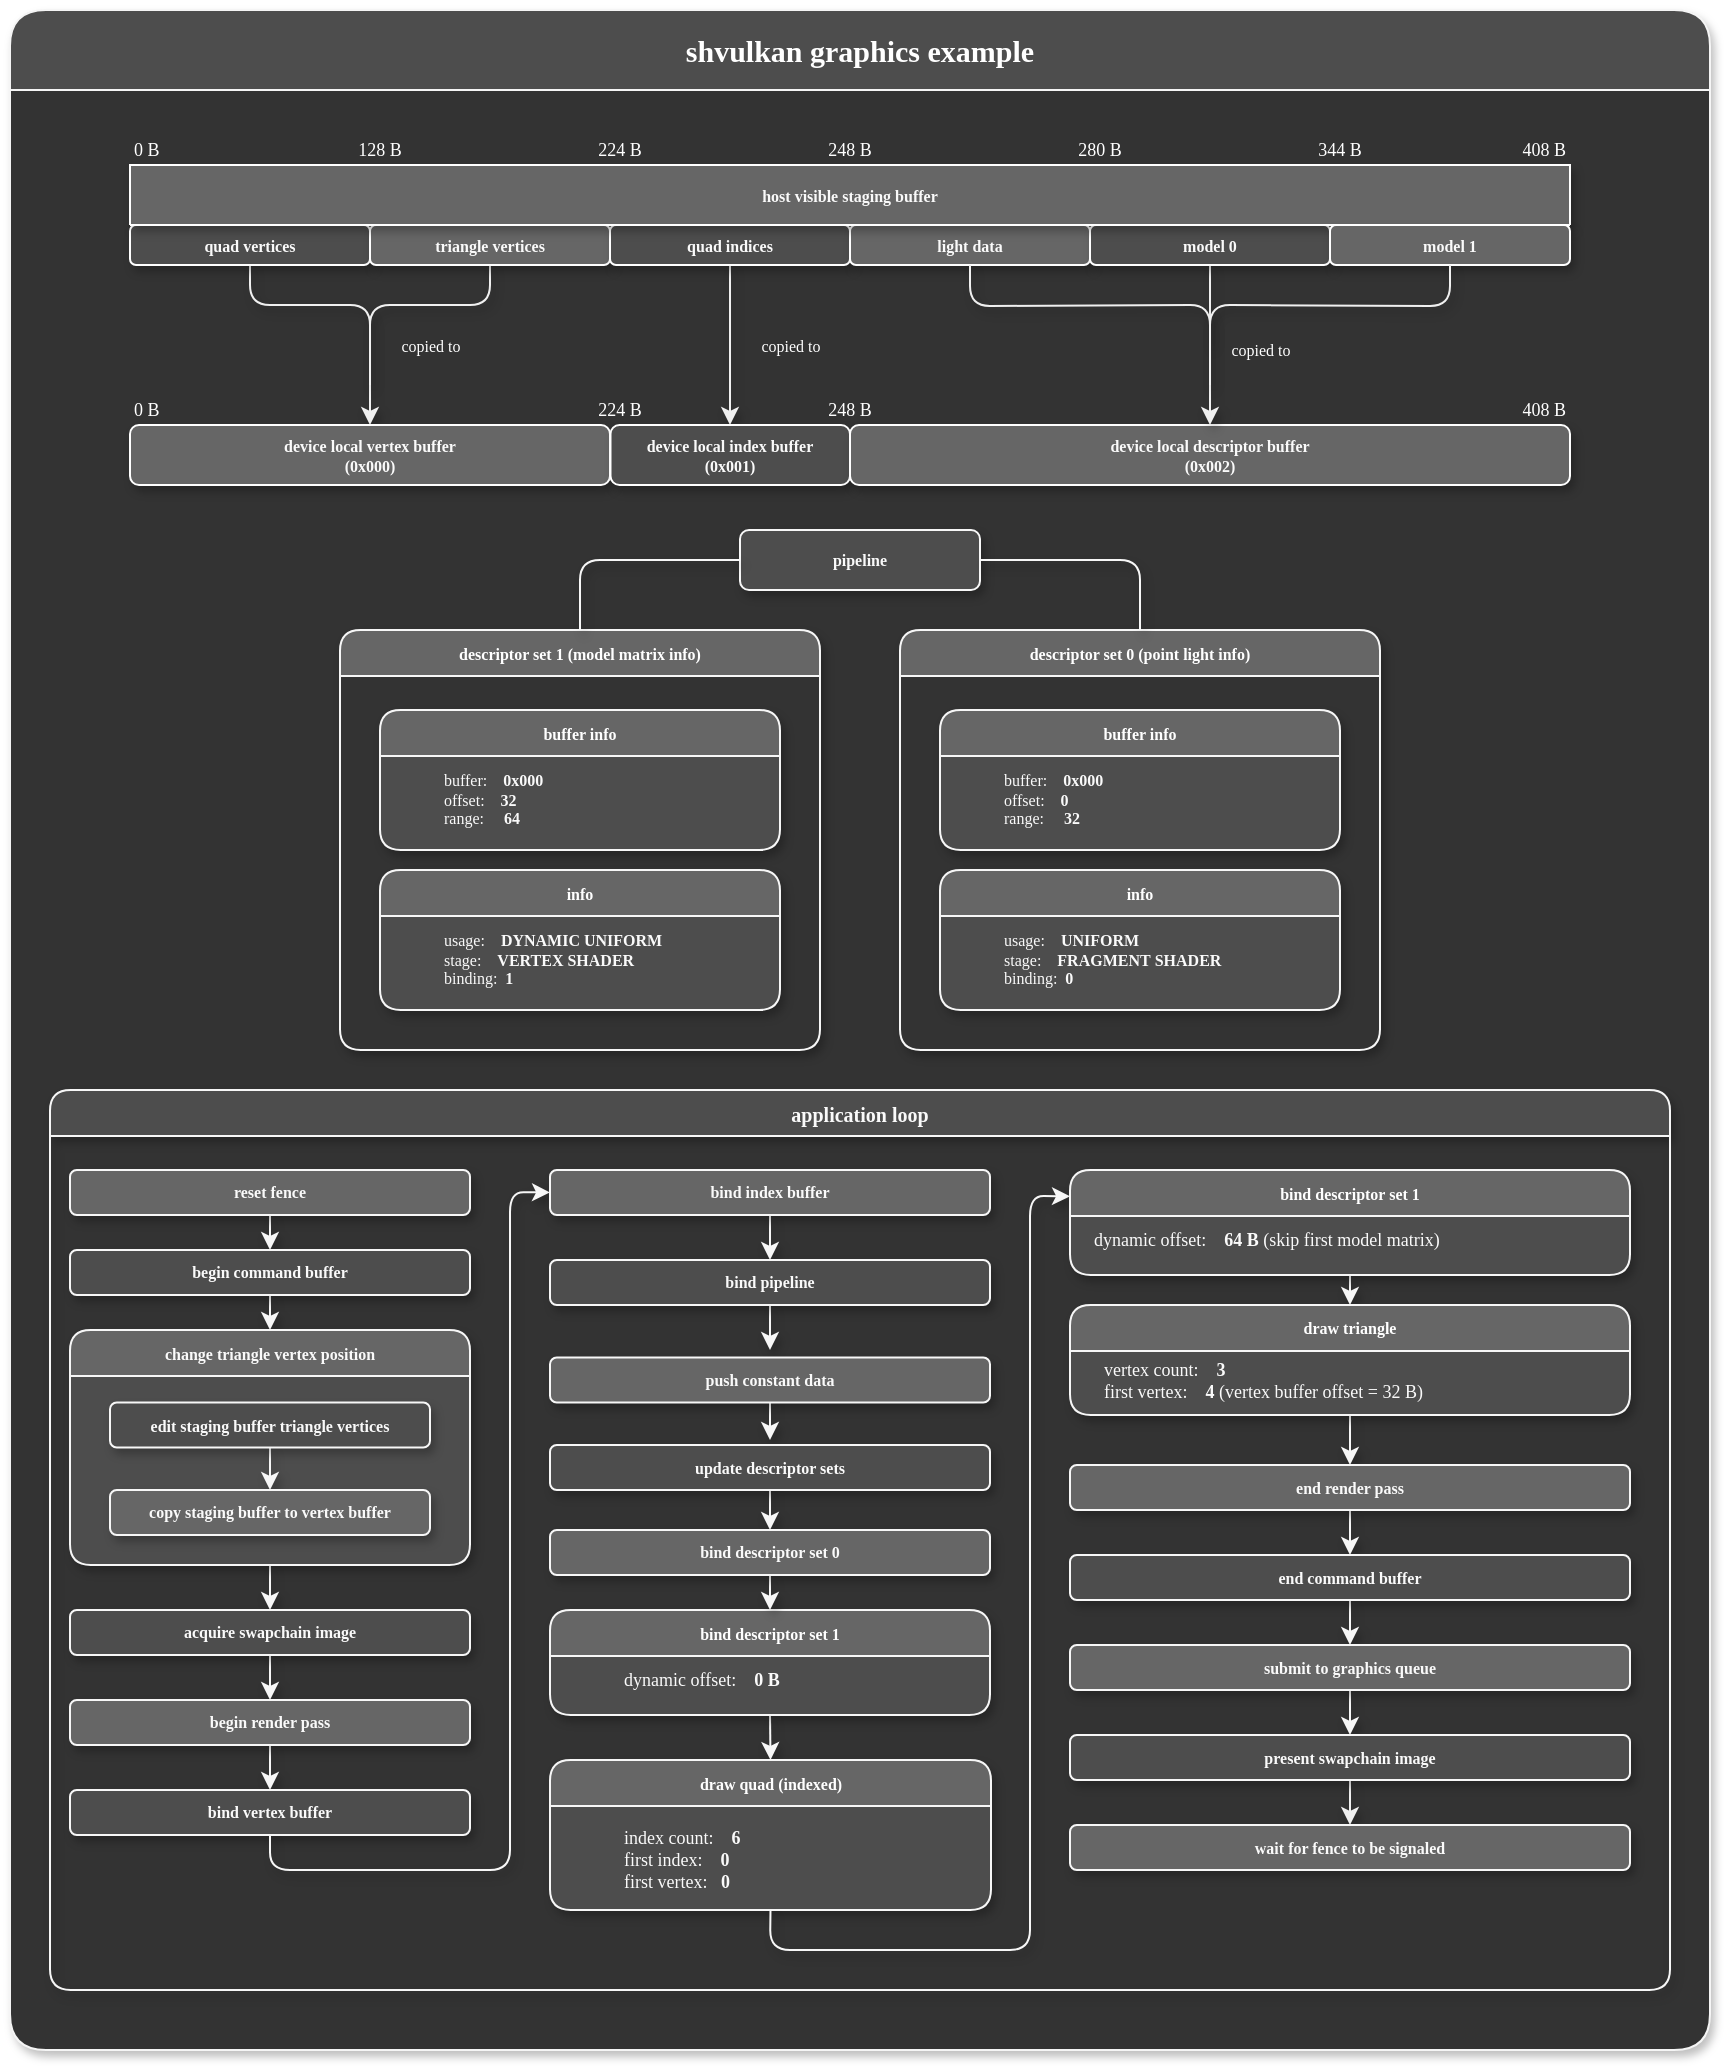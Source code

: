 <mxfile version="20.7.4" type="github">
  <diagram id="msj6TRXzUkbj3XtdeSZy" name="Page-1">
    <mxGraphModel dx="1195" dy="630" grid="1" gridSize="10" guides="1" tooltips="1" connect="1" arrows="1" fold="1" page="1" pageScale="1" pageWidth="850" pageHeight="1100" background="#ffffff" math="0" shadow="0">
      <root>
        <mxCell id="0" />
        <mxCell id="1" parent="0" />
        <mxCell id="vavf1w2fCHCmIrN-eqjR-23" value="&lt;font face=&quot;consolas&quot; style=&quot;font-size: 15px;&quot;&gt;shvulkan graphics example&lt;/font&gt;" style="swimlane;html=1;fontSize=12;startSize=40;labelBackgroundColor=none;whiteSpace=wrap;fontColor=#FFFFFF;fillColor=#4D4D4D;strokeColor=#F5F5F5;strokeWidth=1;rounded=1;swimlaneFillColor=#333333;shadow=1;" vertex="1" parent="1">
          <mxGeometry width="850" height="1020" as="geometry" />
        </mxCell>
        <mxCell id="jcEzH6TltJ--Tu3BSwTK-10" value="" style="endArrow=classic;html=1;exitX=0.5;exitY=1;exitDx=0;exitDy=0;fontFamily=consolas;fontSize=8;fontColor=#FAFAFA;strokeColor=#F0F0F0;strokeWidth=1;rounded=1;shadow=1;labelBackgroundColor=none;" parent="vavf1w2fCHCmIrN-eqjR-23" edge="1">
          <mxGeometry relative="1" as="geometry">
            <mxPoint x="120" y="127.5" as="sourcePoint" />
            <mxPoint x="180" y="207.5" as="targetPoint" />
            <Array as="points">
              <mxPoint x="120" y="147.5" />
              <mxPoint x="180" y="147.5" />
            </Array>
          </mxGeometry>
        </mxCell>
        <mxCell id="jcEzH6TltJ--Tu3BSwTK-11" value="copied to" style="edgeLabel;resizable=0;html=1;align=center;verticalAlign=middle;fontFamily=consolas;fontSize=8;fontColor=#FFFFFF;labelBackgroundColor=none;" parent="jcEzH6TltJ--Tu3BSwTK-10" connectable="0" vertex="1">
          <mxGeometry relative="1" as="geometry">
            <mxPoint x="40" y="20" as="offset" />
          </mxGeometry>
        </mxCell>
        <mxCell id="jcEzH6TltJ--Tu3BSwTK-15" value="" style="endArrow=none;html=1;rounded=1;entryX=0.5;entryY=1;entryDx=0;entryDy=0;fontFamily=consolas;fontSize=8;fontColor=#FAFAFA;strokeColor=#F0F0F0;strokeWidth=1;shadow=1;labelBackgroundColor=none;" parent="vavf1w2fCHCmIrN-eqjR-23" target="vavf1w2fCHCmIrN-eqjR-2" edge="1">
          <mxGeometry width="50" height="50" relative="1" as="geometry">
            <mxPoint x="180" y="187.5" as="sourcePoint" />
            <mxPoint x="240" y="127.5" as="targetPoint" />
            <Array as="points">
              <mxPoint x="180" y="147.5" />
              <mxPoint x="240" y="147.5" />
            </Array>
          </mxGeometry>
        </mxCell>
        <mxCell id="jcEzH6TltJ--Tu3BSwTK-43" value="" style="endArrow=classic;html=1;rounded=1;exitX=0.5;exitY=1;exitDx=0;exitDy=0;entryX=0.5;entryY=0;entryDx=0;entryDy=0;fontFamily=consolas;fontSize=8;fontColor=#FAFAFA;strokeColor=#F0F0F0;shadow=1;strokeWidth=1;labelBackgroundColor=none;" parent="vavf1w2fCHCmIrN-eqjR-23" edge="1">
          <mxGeometry relative="1" as="geometry">
            <mxPoint x="360" y="127.5" as="sourcePoint" />
            <mxPoint x="360" y="207.5" as="targetPoint" />
            <Array as="points">
              <mxPoint x="360" y="167.5" />
            </Array>
          </mxGeometry>
        </mxCell>
        <mxCell id="jcEzH6TltJ--Tu3BSwTK-53" value="copied to" style="edgeLabel;html=1;align=center;verticalAlign=middle;resizable=0;points=[];fontFamily=consolas;fontSize=8;fontColor=#FFFFFF;labelBackgroundColor=none;" parent="jcEzH6TltJ--Tu3BSwTK-43" vertex="1" connectable="0">
          <mxGeometry x="0.101" y="-1" relative="1" as="geometry">
            <mxPoint x="31" y="-4" as="offset" />
          </mxGeometry>
        </mxCell>
        <mxCell id="jcEzH6TltJ--Tu3BSwTK-59" value="" style="endArrow=none;html=1;rounded=1;shadow=1;jumpSize=6;fontFamily=consolas;fontSize=8;fontColor=#FAFAFA;strokeColor=#F0F0F0;strokeWidth=1;labelBackgroundColor=none;" parent="vavf1w2fCHCmIrN-eqjR-23" edge="1">
          <mxGeometry width="50" height="50" relative="1" as="geometry">
            <mxPoint x="600" y="167.5" as="sourcePoint" />
            <mxPoint x="600" y="127.5" as="targetPoint" />
          </mxGeometry>
        </mxCell>
        <mxCell id="jcEzH6TltJ--Tu3BSwTK-64" value="&lt;b style=&quot;font-size: 8px;&quot;&gt;pipeline&lt;/b&gt;" style="whiteSpace=wrap;html=1;align=center;verticalAlign=middle;treeFolding=1;treeMoving=1;newEdgeStyle={&quot;edgeStyle&quot;:&quot;elbowEdgeStyle&quot;,&quot;startArrow&quot;:&quot;none&quot;,&quot;endArrow&quot;:&quot;none&quot;};fontSize=8;fontFamily=consolas;fillColor=#4D4D4D;fontColor=#FAFAFA;strokeColor=#F7F7F7;rounded=1;shadow=1;labelBackgroundColor=none;" parent="vavf1w2fCHCmIrN-eqjR-23" vertex="1" collapsed="1">
          <mxGeometry x="365" y="260" width="120" height="30" as="geometry" />
        </mxCell>
        <mxCell id="jcEzH6TltJ--Tu3BSwTK-80" value="descriptor set 0 (point light info)" style="swimlane;whiteSpace=wrap;html=1;fontSize=8;fontFamily=consolas;fillColor=#666666;strokeColor=#F7F7F7;fontColor=#FFFFFF;rounded=1;swimlaneFillColor=#333333;strokeWidth=1;shadow=1;labelBackgroundColor=none;" parent="vavf1w2fCHCmIrN-eqjR-23" vertex="1">
          <mxGeometry x="445" y="310" width="240" height="210" as="geometry" />
        </mxCell>
        <mxCell id="jcEzH6TltJ--Tu3BSwTK-81" value="buffer info" style="swimlane;whiteSpace=wrap;html=1;fontSize=8;fontFamily=consolas;fillColor=#666666;fontColor=#FFFFFF;strokeColor=#F7F7F7;rounded=1;swimlaneFillColor=#4D4D4D;shadow=1;labelBackgroundColor=none;" parent="jcEzH6TltJ--Tu3BSwTK-80" vertex="1">
          <mxGeometry x="20" y="40" width="200" height="70" as="geometry" />
        </mxCell>
        <mxCell id="jcEzH6TltJ--Tu3BSwTK-82" value="buffer:&amp;nbsp; &amp;nbsp;&amp;nbsp;&lt;b style=&quot;font-size: 8px;&quot;&gt;0x000&lt;/b&gt;&lt;br style=&quot;font-size: 8px;&quot;&gt;offset:&amp;nbsp; &amp;nbsp;&amp;nbsp;&lt;b style=&quot;font-size: 8px;&quot;&gt;0&lt;br style=&quot;font-size: 8px;&quot;&gt;&lt;/b&gt;range:&amp;nbsp; &amp;nbsp; &amp;nbsp;&lt;b style=&quot;font-size: 8px;&quot;&gt;32&lt;/b&gt;" style="text;html=1;align=left;verticalAlign=middle;resizable=0;points=[];autosize=1;strokeColor=none;fillColor=none;fontSize=8;fontFamily=consolas;fontColor=#FAFAFA;labelBackgroundColor=none;shadow=1;" parent="jcEzH6TltJ--Tu3BSwTK-81" vertex="1">
          <mxGeometry x="30" y="25" width="90" height="40" as="geometry" />
        </mxCell>
        <mxCell id="jcEzH6TltJ--Tu3BSwTK-91" value="info" style="swimlane;whiteSpace=wrap;html=1;fontSize=8;fontFamily=consolas;fillColor=#666666;fontColor=#FFFFFF;strokeColor=#F7F7F7;rounded=1;swimlaneFillColor=#4D4D4D;shadow=1;labelBackgroundColor=none;" parent="jcEzH6TltJ--Tu3BSwTK-80" vertex="1">
          <mxGeometry x="20" y="120" width="200" height="70" as="geometry" />
        </mxCell>
        <mxCell id="jcEzH6TltJ--Tu3BSwTK-92" value="usage:&amp;nbsp; &amp;nbsp;&amp;nbsp;&lt;b style=&quot;font-size: 8px;&quot;&gt;UNIFORM&lt;/b&gt;&lt;br style=&quot;font-size: 8px;&quot;&gt;stage:&amp;nbsp; &amp;nbsp; &lt;b style=&quot;font-size: 8px;&quot;&gt;FRAGMENT&lt;/b&gt;&amp;nbsp;&lt;b style=&quot;font-size: 8px;&quot;&gt;SHADER&lt;/b&gt;&lt;br style=&quot;font-size: 8px;&quot;&gt;binding:&amp;nbsp; &lt;b style=&quot;font-size: 8px;&quot;&gt;0&lt;/b&gt;" style="text;html=1;align=left;verticalAlign=middle;resizable=0;points=[];autosize=1;strokeColor=none;fillColor=none;fontSize=8;fontFamily=consolas;fontColor=#FAFAFA;labelBackgroundColor=none;shadow=1;" parent="jcEzH6TltJ--Tu3BSwTK-91" vertex="1">
          <mxGeometry x="30" y="25" width="130" height="40" as="geometry" />
        </mxCell>
        <mxCell id="jcEzH6TltJ--Tu3BSwTK-93" value="descriptor set 1 (model matrix info)" style="swimlane;whiteSpace=wrap;html=1;fontSize=8;fontFamily=consolas;fillColor=#666666;fontColor=#FFFFFF;strokeColor=#F7F7F7;rounded=1;swimlaneFillColor=#333333;shadow=1;labelBackgroundColor=none;" parent="vavf1w2fCHCmIrN-eqjR-23" vertex="1">
          <mxGeometry x="165" y="310" width="240" height="210" as="geometry" />
        </mxCell>
        <mxCell id="jcEzH6TltJ--Tu3BSwTK-94" value="buffer info" style="swimlane;whiteSpace=wrap;html=1;fontSize=8;fontFamily=consolas;fillColor=#666666;strokeColor=#F7F7F7;fontColor=#FFFFFF;rounded=1;swimlaneFillColor=#4D4D4D;shadow=1;labelBackgroundColor=none;" parent="jcEzH6TltJ--Tu3BSwTK-93" vertex="1">
          <mxGeometry x="20" y="40" width="200" height="70" as="geometry" />
        </mxCell>
        <mxCell id="jcEzH6TltJ--Tu3BSwTK-95" value="buffer:&amp;nbsp; &amp;nbsp;&amp;nbsp;&lt;b style=&quot;font-size: 8px;&quot;&gt;0x000&lt;/b&gt;&lt;br style=&quot;font-size: 8px;&quot;&gt;offset:&amp;nbsp; &amp;nbsp; &lt;b style=&quot;font-size: 8px;&quot;&gt;32&lt;br style=&quot;font-size: 8px;&quot;&gt;&lt;/b&gt;range:&amp;nbsp; &amp;nbsp; &amp;nbsp;&lt;b style=&quot;font-size: 8px;&quot;&gt;64&lt;/b&gt;" style="text;html=1;align=left;verticalAlign=middle;resizable=0;points=[];autosize=1;strokeColor=none;fillColor=none;fontSize=8;fontFamily=consolas;fontColor=#FAFAFA;labelBackgroundColor=none;shadow=1;" parent="jcEzH6TltJ--Tu3BSwTK-94" vertex="1">
          <mxGeometry x="30" y="25" width="90" height="40" as="geometry" />
        </mxCell>
        <mxCell id="jcEzH6TltJ--Tu3BSwTK-96" value="info" style="swimlane;whiteSpace=wrap;html=1;fontSize=8;fontFamily=consolas;fillColor=#666666;strokeColor=#F7F7F7;fontColor=#FFFFFF;rounded=1;swimlaneFillColor=#4D4D4D;shadow=1;labelBackgroundColor=none;" parent="jcEzH6TltJ--Tu3BSwTK-93" vertex="1">
          <mxGeometry x="20" y="120" width="200" height="70" as="geometry" />
        </mxCell>
        <mxCell id="jcEzH6TltJ--Tu3BSwTK-97" value="usage:&amp;nbsp; &amp;nbsp;&amp;nbsp;&lt;b style=&quot;font-size: 8px;&quot;&gt;DYNAMIC UNIFORM&lt;/b&gt;&lt;br style=&quot;font-size: 8px;&quot;&gt;stage:&amp;nbsp; &amp;nbsp; &lt;b style=&quot;font-size: 8px;&quot;&gt;VERTEX SHADER&lt;/b&gt;&lt;br style=&quot;font-size: 8px;&quot;&gt;binding:&amp;nbsp; &lt;b style=&quot;font-size: 8px;&quot;&gt;1&lt;/b&gt;" style="text;html=1;align=left;verticalAlign=middle;resizable=0;points=[];autosize=1;strokeColor=none;fillColor=none;fontSize=8;fontFamily=consolas;fontColor=#FAFAFA;labelBackgroundColor=none;shadow=1;" parent="jcEzH6TltJ--Tu3BSwTK-96" vertex="1">
          <mxGeometry x="30" y="25" width="130" height="40" as="geometry" />
        </mxCell>
        <mxCell id="vavf1w2fCHCmIrN-eqjR-1" value="&lt;b style=&quot;font-size: 8px;&quot;&gt;&lt;font style=&quot;font-size: 8px;&quot;&gt;quad vertices&lt;/font&gt;&lt;/b&gt;" style="rounded=1;whiteSpace=wrap;html=1;labelBackgroundColor=none;fontFamily=consolas;fontSize=8;fillColor=#4D4D4D;fontColor=#FAFAFA;strokeColor=#FFFFFF;strokeWidth=1;shadow=1;swimlaneFillColor=none;" vertex="1" parent="vavf1w2fCHCmIrN-eqjR-23">
          <mxGeometry x="60" y="107.5" width="120" height="20" as="geometry" />
        </mxCell>
        <mxCell id="vavf1w2fCHCmIrN-eqjR-2" value="&lt;b style=&quot;font-size: 8px;&quot;&gt;triangle vertices&lt;/b&gt;" style="rounded=1;whiteSpace=wrap;html=1;labelBackgroundColor=none;fontFamily=consolas;fontSize=8;fillColor=#666666;fontColor=#FAFAFA;strokeColor=#FFFFFF;strokeWidth=1;shadow=1;swimlaneFillColor=none;" vertex="1" parent="vavf1w2fCHCmIrN-eqjR-23">
          <mxGeometry x="180" y="107.5" width="120" height="20" as="geometry" />
        </mxCell>
        <mxCell id="vavf1w2fCHCmIrN-eqjR-3" value="&lt;b style=&quot;font-size: 8px;&quot;&gt;quad indices&lt;/b&gt;" style="rounded=1;whiteSpace=wrap;html=1;labelBackgroundColor=none;fontFamily=consolas;fontSize=8;fillColor=#4D4D4D;fontColor=#FAFAFA;strokeColor=#FFFFFF;strokeWidth=1;shadow=1;swimlaneFillColor=none;" vertex="1" parent="vavf1w2fCHCmIrN-eqjR-23">
          <mxGeometry x="300" y="107.5" width="120" height="20" as="geometry" />
        </mxCell>
        <mxCell id="vavf1w2fCHCmIrN-eqjR-4" value="&lt;b style=&quot;font-size: 8px;&quot;&gt;light data&lt;/b&gt;" style="rounded=1;whiteSpace=wrap;html=1;labelBackgroundColor=none;fontFamily=consolas;fontSize=8;fillColor=#666666;fontColor=#FAFAFA;strokeColor=#FFFFFF;strokeWidth=1;shadow=1;swimlaneFillColor=none;" vertex="1" parent="vavf1w2fCHCmIrN-eqjR-23">
          <mxGeometry x="420" y="107.5" width="120" height="20" as="geometry" />
        </mxCell>
        <mxCell id="vavf1w2fCHCmIrN-eqjR-5" value="&lt;b style=&quot;font-size: 8px;&quot;&gt;model 0&lt;/b&gt;" style="rounded=1;whiteSpace=wrap;html=1;labelBackgroundColor=none;fontFamily=consolas;fontSize=8;fillColor=#4D4D4D;fontColor=#FAFAFA;strokeColor=#FFFFFF;strokeWidth=1;shadow=1;swimlaneFillColor=none;" vertex="1" parent="vavf1w2fCHCmIrN-eqjR-23">
          <mxGeometry x="540" y="107.5" width="120" height="20" as="geometry" />
        </mxCell>
        <mxCell id="vavf1w2fCHCmIrN-eqjR-16" value="&lt;font style=&quot;font-size: 8px;&quot;&gt;host visible staging buffer&lt;/font&gt;" style="swimlane;whiteSpace=wrap;html=1;startSize=30;fontFamily=consolas;fontSize=8;fillColor=#666666;strokeColor=#FFFFFF;fontColor=#FAFAFA;rounded=1;strokeWidth=1;shadow=1;labelBackgroundColor=none;swimlaneFillColor=none;" vertex="1" parent="vavf1w2fCHCmIrN-eqjR-23">
          <mxGeometry x="60" y="77.5" width="720" height="30" as="geometry">
            <mxRectangle x="40" y="200" width="120" height="30" as="alternateBounds" />
          </mxGeometry>
        </mxCell>
        <mxCell id="vavf1w2fCHCmIrN-eqjR-6" value="&lt;b style=&quot;font-size: 8px;&quot;&gt;model 1&lt;/b&gt;" style="rounded=1;whiteSpace=wrap;html=1;labelBackgroundColor=none;fontFamily=consolas;fontSize=8;fillColor=#666666;fontColor=#FAFAFA;strokeColor=#FFFFFF;strokeWidth=1;shadow=1;swimlaneFillColor=none;" vertex="1" parent="vavf1w2fCHCmIrN-eqjR-23">
          <mxGeometry x="660" y="107.5" width="120" height="20" as="geometry" />
        </mxCell>
        <mxCell id="vavf1w2fCHCmIrN-eqjR-205" style="edgeStyle=none;rounded=0;jumpSize=6;orthogonalLoop=1;jettySize=auto;html=1;exitX=0.5;exitY=1;exitDx=0;exitDy=0;entryX=0.5;entryY=0;entryDx=0;entryDy=0;shadow=1;fontFamily=consolas;fontSize=8;sourcePerimeterSpacing=100;strokeColor=#F7F7F7;fontColor=#FAFAFA;labelBackgroundColor=none;" edge="1" parent="vavf1w2fCHCmIrN-eqjR-23" source="vavf1w2fCHCmIrN-eqjR-95" target="vavf1w2fCHCmIrN-eqjR-96">
          <mxGeometry relative="1" as="geometry" />
        </mxCell>
        <mxCell id="vavf1w2fCHCmIrN-eqjR-95" value="reset fence" style="whiteSpace=wrap;html=1;align=center;fontFamily=consolas;fontSize=8;fontStyle=1;fillColor=#666666;strokeColor=#F7F7F7;fontColor=#FAFAFA;rounded=1;swimlaneFillColor=none;shadow=1;labelBackgroundColor=none;" vertex="1" parent="vavf1w2fCHCmIrN-eqjR-23">
          <mxGeometry x="30" y="580" width="200" height="22.5" as="geometry" />
        </mxCell>
        <mxCell id="vavf1w2fCHCmIrN-eqjR-208" style="edgeStyle=none;rounded=0;jumpSize=6;orthogonalLoop=1;jettySize=auto;html=1;exitX=0.5;exitY=1;exitDx=0;exitDy=0;entryX=0.5;entryY=0;entryDx=0;entryDy=0;shadow=1;fontFamily=consolas;fontSize=8;sourcePerimeterSpacing=100;strokeColor=#F7F7F7;fontColor=#FAFAFA;labelBackgroundColor=none;" edge="1" parent="vavf1w2fCHCmIrN-eqjR-23" source="vavf1w2fCHCmIrN-eqjR-96" target="vavf1w2fCHCmIrN-eqjR-99">
          <mxGeometry relative="1" as="geometry" />
        </mxCell>
        <mxCell id="vavf1w2fCHCmIrN-eqjR-96" value="begin command buffer" style="whiteSpace=wrap;html=1;align=center;fontFamily=consolas;fontSize=8;fontStyle=1;fillColor=#4D4D4D;strokeColor=#F7F7F7;fontColor=#FAFAFA;swimlaneFillColor=none;rounded=1;shadow=1;labelBackgroundColor=none;" vertex="1" parent="vavf1w2fCHCmIrN-eqjR-23">
          <mxGeometry x="30" y="620" width="200" height="22.5" as="geometry" />
        </mxCell>
        <mxCell id="vavf1w2fCHCmIrN-eqjR-209" style="edgeStyle=none;rounded=0;jumpSize=6;orthogonalLoop=1;jettySize=auto;html=1;exitX=0.5;exitY=1;exitDx=0;exitDy=0;entryX=0.5;entryY=0;entryDx=0;entryDy=0;shadow=1;fontFamily=consolas;fontSize=8;sourcePerimeterSpacing=100;strokeColor=#F7F7F7;fontColor=#FAFAFA;labelBackgroundColor=none;" edge="1" parent="vavf1w2fCHCmIrN-eqjR-23" source="vavf1w2fCHCmIrN-eqjR-99" target="vavf1w2fCHCmIrN-eqjR-104">
          <mxGeometry relative="1" as="geometry" />
        </mxCell>
        <mxCell id="vavf1w2fCHCmIrN-eqjR-99" value="change triangle vertex position" style="swimlane;whiteSpace=wrap;html=1;fontFamily=consolas;fontSize=8;fontStyle=1;fillColor=#666666;strokeColor=#F7F7F7;fontColor=#FAFAFA;swimlaneFillColor=#4D4D4D;rounded=1;shadow=1;labelBackgroundColor=none;" vertex="1" parent="vavf1w2fCHCmIrN-eqjR-23">
          <mxGeometry x="30" y="660" width="200" height="117.5" as="geometry" />
        </mxCell>
        <mxCell id="vavf1w2fCHCmIrN-eqjR-202" style="edgeStyle=none;rounded=0;jumpSize=6;orthogonalLoop=1;jettySize=auto;html=1;exitX=0.5;exitY=1;exitDx=0;exitDy=0;entryX=0.5;entryY=0;entryDx=0;entryDy=0;shadow=1;fontFamily=consolas;fontSize=8;sourcePerimeterSpacing=100;strokeColor=#F7F7F7;fontColor=#FAFAFA;labelBackgroundColor=none;" edge="1" parent="vavf1w2fCHCmIrN-eqjR-99" source="vavf1w2fCHCmIrN-eqjR-242">
          <mxGeometry relative="1" as="geometry">
            <mxPoint x="100" y="62.5" as="sourcePoint" />
            <mxPoint x="100.0" y="80" as="targetPoint" />
          </mxGeometry>
        </mxCell>
        <mxCell id="vavf1w2fCHCmIrN-eqjR-199" style="edgeStyle=none;rounded=0;jumpSize=6;orthogonalLoop=1;jettySize=auto;html=1;exitX=0.5;exitY=1;exitDx=0;exitDy=0;entryX=0.5;entryY=0;entryDx=0;entryDy=0;shadow=1;fontFamily=consolas;fontSize=8;sourcePerimeterSpacing=100;strokeColor=#F7F7F7;fontColor=#FAFAFA;labelBackgroundColor=none;" edge="1" parent="vavf1w2fCHCmIrN-eqjR-23" source="vavf1w2fCHCmIrN-eqjR-104" target="vavf1w2fCHCmIrN-eqjR-106">
          <mxGeometry relative="1" as="geometry" />
        </mxCell>
        <mxCell id="vavf1w2fCHCmIrN-eqjR-104" value="acquire swapchain image" style="whiteSpace=wrap;html=1;align=center;fontFamily=consolas;fontSize=8;fontStyle=1;fillColor=#4D4D4D;strokeColor=#F7F7F7;fontColor=#FAFAFA;swimlaneFillColor=none;rounded=1;shadow=1;labelBackgroundColor=none;" vertex="1" parent="vavf1w2fCHCmIrN-eqjR-23">
          <mxGeometry x="30" y="800" width="200" height="22.5" as="geometry" />
        </mxCell>
        <mxCell id="vavf1w2fCHCmIrN-eqjR-197" style="edgeStyle=none;rounded=0;jumpSize=6;orthogonalLoop=1;jettySize=auto;html=1;exitX=0.5;exitY=1;exitDx=0;exitDy=0;entryX=0.5;entryY=0;entryDx=0;entryDy=0;shadow=1;fontFamily=consolas;fontSize=8;sourcePerimeterSpacing=100;strokeColor=#F7F7F7;fontColor=#FAFAFA;labelBackgroundColor=none;" edge="1" parent="vavf1w2fCHCmIrN-eqjR-23" source="vavf1w2fCHCmIrN-eqjR-106" target="vavf1w2fCHCmIrN-eqjR-108">
          <mxGeometry relative="1" as="geometry" />
        </mxCell>
        <mxCell id="vavf1w2fCHCmIrN-eqjR-106" value="begin render pass" style="whiteSpace=wrap;html=1;align=center;fontFamily=consolas;fontSize=8;fontStyle=1;fillColor=#666666;strokeColor=#F7F7F7;fontColor=#FAFAFA;swimlaneFillColor=none;rounded=1;shadow=1;labelBackgroundColor=none;" vertex="1" parent="vavf1w2fCHCmIrN-eqjR-23">
          <mxGeometry x="30" y="845" width="200" height="22.5" as="geometry" />
        </mxCell>
        <mxCell id="vavf1w2fCHCmIrN-eqjR-108" value="bind vertex buffer" style="whiteSpace=wrap;html=1;align=center;fontFamily=consolas;fontSize=8;fontStyle=1;fillColor=#4D4D4D;strokeColor=#F7F7F7;fontColor=#FAFAFA;swimlaneFillColor=none;rounded=1;shadow=1;labelBackgroundColor=none;" vertex="1" parent="vavf1w2fCHCmIrN-eqjR-23">
          <mxGeometry x="30" y="890" width="200" height="22.5" as="geometry" />
        </mxCell>
        <mxCell id="vavf1w2fCHCmIrN-eqjR-109" value="" style="endArrow=classic;html=1;rounded=1;shadow=1;fontFamily=consolas;fontSize=8;sourcePerimeterSpacing=100;jumpSize=6;exitX=0.5;exitY=1;exitDx=0;exitDy=0;fontStyle=1;entryX=0;entryY=0.5;entryDx=0;entryDy=0;strokeColor=#F7F7F7;fontColor=#FAFAFA;labelBackgroundColor=none;" edge="1" parent="vavf1w2fCHCmIrN-eqjR-23" target="vavf1w2fCHCmIrN-eqjR-141" source="vavf1w2fCHCmIrN-eqjR-108">
          <mxGeometry width="50" height="50" relative="1" as="geometry">
            <mxPoint x="132.86" y="912.5" as="sourcePoint" />
            <mxPoint x="290" y="690" as="targetPoint" />
            <Array as="points">
              <mxPoint x="130" y="930" />
              <mxPoint x="250" y="930" />
              <mxPoint x="250" y="591" />
            </Array>
          </mxGeometry>
        </mxCell>
        <mxCell id="vavf1w2fCHCmIrN-eqjR-211" style="edgeStyle=none;rounded=0;jumpSize=6;orthogonalLoop=1;jettySize=auto;html=1;exitX=0.5;exitY=1;exitDx=0;exitDy=0;entryX=0.5;entryY=0;entryDx=0;entryDy=0;shadow=1;fontFamily=consolas;fontSize=8;sourcePerimeterSpacing=100;strokeColor=#F7F7F7;fontColor=#FAFAFA;labelBackgroundColor=none;" edge="1" parent="vavf1w2fCHCmIrN-eqjR-23" source="vavf1w2fCHCmIrN-eqjR-141" target="vavf1w2fCHCmIrN-eqjR-143">
          <mxGeometry relative="1" as="geometry" />
        </mxCell>
        <mxCell id="vavf1w2fCHCmIrN-eqjR-141" value="bind index buffer" style="whiteSpace=wrap;html=1;align=center;fontFamily=consolas;fontSize=8;fontStyle=1;fillColor=#666666;fontColor=#FAFAFA;strokeColor=#F7F7F7;swimlaneFillColor=none;rounded=1;shadow=1;labelBackgroundColor=none;" vertex="1" parent="vavf1w2fCHCmIrN-eqjR-23">
          <mxGeometry x="270" y="580" width="220" height="22.5" as="geometry" />
        </mxCell>
        <mxCell id="vavf1w2fCHCmIrN-eqjR-214" style="edgeStyle=none;rounded=0;jumpSize=6;orthogonalLoop=1;jettySize=auto;html=1;exitX=0.5;exitY=1;exitDx=0;exitDy=0;entryX=0.5;entryY=0;entryDx=0;entryDy=0;shadow=1;fontFamily=consolas;fontSize=8;sourcePerimeterSpacing=100;strokeColor=#F7F7F7;fontColor=#FAFAFA;labelBackgroundColor=none;" edge="1" parent="vavf1w2fCHCmIrN-eqjR-23" source="vavf1w2fCHCmIrN-eqjR-143">
          <mxGeometry relative="1" as="geometry">
            <mxPoint x="380" y="670" as="targetPoint" />
          </mxGeometry>
        </mxCell>
        <mxCell id="vavf1w2fCHCmIrN-eqjR-143" value="bind pipeline" style="whiteSpace=wrap;html=1;align=center;fontFamily=consolas;fontSize=8;fontStyle=1;fillColor=#4D4D4D;fontColor=#FAFAFA;strokeColor=#F7F7F7;swimlaneFillColor=none;rounded=1;shadow=1;labelBackgroundColor=none;" vertex="1" parent="vavf1w2fCHCmIrN-eqjR-23">
          <mxGeometry x="270" y="625" width="220" height="22.5" as="geometry" />
        </mxCell>
        <mxCell id="vavf1w2fCHCmIrN-eqjR-215" style="edgeStyle=none;rounded=0;jumpSize=6;orthogonalLoop=1;jettySize=auto;html=1;exitX=0.5;exitY=1;exitDx=0;exitDy=0;entryX=0.5;entryY=0;entryDx=0;entryDy=0;shadow=1;fontFamily=consolas;fontSize=8;sourcePerimeterSpacing=100;strokeColor=#F7F7F7;fontColor=#FAFAFA;labelBackgroundColor=none;" edge="1" parent="vavf1w2fCHCmIrN-eqjR-23">
          <mxGeometry relative="1" as="geometry">
            <mxPoint x="380" y="692.5" as="sourcePoint" />
            <mxPoint x="380" y="715" as="targetPoint" />
          </mxGeometry>
        </mxCell>
        <mxCell id="vavf1w2fCHCmIrN-eqjR-216" style="edgeStyle=none;rounded=0;jumpSize=6;orthogonalLoop=1;jettySize=auto;html=1;exitX=0.5;exitY=1;exitDx=0;exitDy=0;entryX=0.5;entryY=0;entryDx=0;entryDy=0;shadow=1;fontFamily=consolas;fontSize=8;sourcePerimeterSpacing=100;strokeColor=#F7F7F7;fontColor=#FAFAFA;labelBackgroundColor=none;" edge="1" parent="vavf1w2fCHCmIrN-eqjR-23">
          <mxGeometry relative="1" as="geometry">
            <mxPoint x="380" y="737.5" as="sourcePoint" />
            <mxPoint x="380" y="760" as="targetPoint" />
          </mxGeometry>
        </mxCell>
        <mxCell id="vavf1w2fCHCmIrN-eqjR-219" style="edgeStyle=none;rounded=0;jumpSize=6;orthogonalLoop=1;jettySize=auto;html=1;exitX=0.5;exitY=1;exitDx=0;exitDy=0;entryX=0.5;entryY=0;entryDx=0;entryDy=0;shadow=1;fontFamily=consolas;fontSize=8;sourcePerimeterSpacing=100;strokeColor=#F7F7F7;fontColor=#FAFAFA;labelBackgroundColor=none;" edge="1" parent="vavf1w2fCHCmIrN-eqjR-23" source="vavf1w2fCHCmIrN-eqjR-149" target="vavf1w2fCHCmIrN-eqjR-154">
          <mxGeometry relative="1" as="geometry" />
        </mxCell>
        <mxCell id="vavf1w2fCHCmIrN-eqjR-149" value="bind descriptor set 1" style="swimlane;whiteSpace=wrap;html=1;fontFamily=consolas;fontSize=8;fillColor=#666666;fontColor=#FFFFFF;strokeColor=#F7F7F7;swimlaneFillColor=#4D4D4D;rounded=1;shadow=1;labelBackgroundColor=none;" vertex="1" parent="vavf1w2fCHCmIrN-eqjR-23">
          <mxGeometry x="270" y="800" width="220" height="52.5" as="geometry" />
        </mxCell>
        <mxCell id="vavf1w2fCHCmIrN-eqjR-150" value="dynamic offset:&amp;nbsp; &amp;nbsp;&amp;nbsp;&lt;b&gt;0 B&lt;/b&gt;" style="text;html=1;align=left;verticalAlign=middle;resizable=0;points=[];autosize=1;strokeColor=none;fillColor=none;fontSize=9;fontFamily=consolas;fontColor=#FAFAFA;shadow=1;labelBackgroundColor=none;" vertex="1" parent="vavf1w2fCHCmIrN-eqjR-149">
          <mxGeometry x="35" y="25" width="130" height="20" as="geometry" />
        </mxCell>
        <mxCell id="vavf1w2fCHCmIrN-eqjR-218" style="edgeStyle=none;rounded=0;jumpSize=6;orthogonalLoop=1;jettySize=auto;html=1;exitX=0.5;exitY=1;exitDx=0;exitDy=0;entryX=0.5;entryY=0;entryDx=0;entryDy=0;shadow=1;fontFamily=consolas;fontSize=8;sourcePerimeterSpacing=100;strokeColor=#F7F7F7;fontColor=#FAFAFA;labelBackgroundColor=none;" edge="1" parent="vavf1w2fCHCmIrN-eqjR-23" target="vavf1w2fCHCmIrN-eqjR-149">
          <mxGeometry relative="1" as="geometry">
            <mxPoint x="380" y="782.5" as="sourcePoint" />
          </mxGeometry>
        </mxCell>
        <mxCell id="vavf1w2fCHCmIrN-eqjR-154" value="draw quad (indexed)" style="swimlane;whiteSpace=wrap;html=1;fontFamily=consolas;fontSize=8;fillColor=#666666;strokeColor=#F7F7F7;fontColor=#FFFFFF;swimlaneFillColor=#4D4D4D;rounded=1;shadow=1;labelBackgroundColor=none;" vertex="1" parent="vavf1w2fCHCmIrN-eqjR-23">
          <mxGeometry x="270" y="875" width="220.5" height="75" as="geometry" />
        </mxCell>
        <mxCell id="vavf1w2fCHCmIrN-eqjR-156" value="" style="endArrow=classic;html=1;shadow=1;fontFamily=consolas;fontSize=8;sourcePerimeterSpacing=100;jumpSize=6;entryX=0;entryY=0.25;entryDx=0;entryDy=0;exitX=0.5;exitY=1;exitDx=0;exitDy=0;strokeColor=#F7F7F7;fontColor=#FAFAFA;labelBackgroundColor=none;rounded=1;" edge="1" parent="vavf1w2fCHCmIrN-eqjR-23" source="vavf1w2fCHCmIrN-eqjR-154" target="vavf1w2fCHCmIrN-eqjR-172">
          <mxGeometry width="50" height="50" relative="1" as="geometry">
            <mxPoint x="380" y="970" as="sourcePoint" />
            <mxPoint x="530" y="590" as="targetPoint" />
            <Array as="points">
              <mxPoint x="380" y="970" />
              <mxPoint x="510" y="970" />
              <mxPoint x="510" y="593" />
            </Array>
          </mxGeometry>
        </mxCell>
        <mxCell id="vavf1w2fCHCmIrN-eqjR-222" style="edgeStyle=none;rounded=0;jumpSize=6;orthogonalLoop=1;jettySize=auto;html=1;exitX=0.5;exitY=1;exitDx=0;exitDy=0;entryX=0.5;entryY=0;entryDx=0;entryDy=0;shadow=1;fontFamily=consolas;fontSize=8;sourcePerimeterSpacing=100;strokeColor=#F7F7F7;fontColor=#FAFAFA;labelBackgroundColor=none;" edge="1" parent="vavf1w2fCHCmIrN-eqjR-23" source="vavf1w2fCHCmIrN-eqjR-172" target="vavf1w2fCHCmIrN-eqjR-175">
          <mxGeometry relative="1" as="geometry" />
        </mxCell>
        <mxCell id="vavf1w2fCHCmIrN-eqjR-172" value="bind descriptor set 1" style="swimlane;whiteSpace=wrap;html=1;fontFamily=consolas;fontSize=8;fillColor=#666666;fontColor=#FFFFFF;strokeColor=#F7F7F7;swimlaneFillColor=#4D4D4D;rounded=1;shadow=1;labelBackgroundColor=none;" vertex="1" parent="vavf1w2fCHCmIrN-eqjR-23">
          <mxGeometry x="530" y="580" width="280" height="52.5" as="geometry" />
        </mxCell>
        <mxCell id="vavf1w2fCHCmIrN-eqjR-173" value="dynamic offset:&amp;nbsp; &amp;nbsp; &lt;b&gt;64&amp;nbsp;B &lt;/b&gt;(skip first model matrix)" style="text;html=1;align=left;verticalAlign=middle;resizable=0;points=[];autosize=1;strokeColor=none;fillColor=none;fontSize=9;fontFamily=consolas;fontColor=#FAFAFA;shadow=1;labelBackgroundColor=none;" vertex="1" parent="vavf1w2fCHCmIrN-eqjR-172">
          <mxGeometry x="10.0" y="25" width="270" height="20" as="geometry" />
        </mxCell>
        <mxCell id="vavf1w2fCHCmIrN-eqjR-224" style="edgeStyle=none;rounded=0;jumpSize=6;orthogonalLoop=1;jettySize=auto;html=1;exitX=0.5;exitY=1;exitDx=0;exitDy=0;entryX=0.5;entryY=0;entryDx=0;entryDy=0;shadow=1;fontFamily=consolas;fontSize=8;sourcePerimeterSpacing=100;strokeColor=#F7F7F7;fontColor=#FAFAFA;labelBackgroundColor=none;" edge="1" parent="vavf1w2fCHCmIrN-eqjR-23" source="vavf1w2fCHCmIrN-eqjR-175" target="vavf1w2fCHCmIrN-eqjR-178">
          <mxGeometry relative="1" as="geometry" />
        </mxCell>
        <mxCell id="vavf1w2fCHCmIrN-eqjR-175" value="draw triangle" style="swimlane;whiteSpace=wrap;html=1;fontFamily=consolas;fontSize=8;fillColor=#666666;strokeColor=#F7F7F7;fontColor=#FFFFFF;rounded=1;shadow=1;swimlaneFillColor=#4D4D4D;labelBackgroundColor=none;" vertex="1" parent="vavf1w2fCHCmIrN-eqjR-23">
          <mxGeometry x="530" y="647.5" width="280" height="55" as="geometry" />
        </mxCell>
        <mxCell id="vavf1w2fCHCmIrN-eqjR-223" style="edgeStyle=none;rounded=0;jumpSize=6;orthogonalLoop=1;jettySize=auto;html=1;exitX=0.5;exitY=1;exitDx=0;exitDy=0;entryX=0.5;entryY=0;entryDx=0;entryDy=0;shadow=1;fontFamily=consolas;fontSize=8;sourcePerimeterSpacing=100;strokeColor=#F7F7F7;fontColor=#FAFAFA;labelBackgroundColor=none;" edge="1" parent="vavf1w2fCHCmIrN-eqjR-23" source="vavf1w2fCHCmIrN-eqjR-178" target="vavf1w2fCHCmIrN-eqjR-180">
          <mxGeometry relative="1" as="geometry" />
        </mxCell>
        <mxCell id="vavf1w2fCHCmIrN-eqjR-178" value="end render pass" style="whiteSpace=wrap;html=1;align=center;fontFamily=consolas;fontSize=8;fontStyle=1;fillColor=#666666;fontColor=#FAFAFA;strokeColor=#F7F7F7;swimlaneFillColor=none;rounded=1;shadow=1;labelBackgroundColor=none;" vertex="1" parent="vavf1w2fCHCmIrN-eqjR-23">
          <mxGeometry x="530" y="727.5" width="280" height="22.5" as="geometry" />
        </mxCell>
        <mxCell id="vavf1w2fCHCmIrN-eqjR-225" style="edgeStyle=none;rounded=0;jumpSize=6;orthogonalLoop=1;jettySize=auto;html=1;exitX=0.5;exitY=1;exitDx=0;exitDy=0;entryX=0.5;entryY=0;entryDx=0;entryDy=0;shadow=1;fontFamily=consolas;fontSize=8;sourcePerimeterSpacing=100;strokeColor=#F7F7F7;fontColor=#FAFAFA;labelBackgroundColor=none;" edge="1" parent="vavf1w2fCHCmIrN-eqjR-23" source="vavf1w2fCHCmIrN-eqjR-180" target="vavf1w2fCHCmIrN-eqjR-182">
          <mxGeometry relative="1" as="geometry" />
        </mxCell>
        <mxCell id="vavf1w2fCHCmIrN-eqjR-180" value="end command buffer&lt;span data-darkreader-inline-color=&quot;&quot; style=&quot;font-family: monospace; font-size: 0px; font-weight: 400; text-align: start; --darkreader-inline-color:rgba(222, 220, 217, 0);&quot;&gt;%3CmxGraphModel%3E%3Croot%3E%3CmxCell%20id%3D%220%22%2F%3E%3CmxCell%20id%3D%221%22%20parent%3D%220%22%2F%3E%3CmxCell%20id%3D%222%22%20value%3D%22%22%20style%3D%22endArrow%3Dclassic%3Bhtml%3D1%3Brounded%3D0%3Bshadow%3D0%3BfontFamily%3Dconsolas%3BfontSize%3D8%3BsourcePerimeterSpacing%3D100%3BjumpSize%3D6%3BexitX%3D0.5%3BexitY%3D1%3BexitDx%3D0%3BexitDy%3D0%3BentryX%3D0.5%3BentryY%3D0%3BentryDx%3D0%3BentryDy%3D0%3BfontStyle%3D1%22%20edge%3D%221%22%20target%3D%223%22%20parent%3D%221%22%3E%3CmxGeometry%20width%3D%2250%22%20height%3D%2250%22%20relative%3D%221%22%20as%3D%22geometry%22%3E%3CmxPoint%20x%3D%22648.61%22%20y%3D%221150%22%20as%3D%22sourcePoint%22%2F%3E%3CmxPoint%20x%3D%22-731.39%22%20y%3D%22395%22%20as%3D%22targetPoint%22%2F%3E%3C%2FmxGeometry%3E%3C%2FmxCell%3E%3CmxCell%20id%3D%223%22%20value%3D%22end%20render%20pass%22%20style%3D%22whiteSpace%3Dwrap%3Bhtml%3D1%3Balign%3Dcenter%3BfontFamily%3Dconsolas%3BfontSize%3D8%3BfontStyle%3D1%22%20vertex%3D%221%22%20parent%3D%221%22%3E%3CmxGeometry%20x%3D%22588.75%22%20y%3D%221172.5%22%20width%3D%22120%22%20height%3D%2222.5%22%20as%3D%22geometry%22%2F%3E%3C%2FmxCell%3E%3C%2Froot%3E%3C%2FmxGraphModel%3E&lt;/span&gt;" style="whiteSpace=wrap;html=1;align=center;fontFamily=consolas;fontSize=8;fontStyle=1;fillColor=#4D4D4D;fontColor=#FAFAFA;strokeColor=#F7F7F7;swimlaneFillColor=none;rounded=1;shadow=1;labelBackgroundColor=none;" vertex="1" parent="vavf1w2fCHCmIrN-eqjR-23">
          <mxGeometry x="530" y="772.5" width="280" height="22.5" as="geometry" />
        </mxCell>
        <mxCell id="vavf1w2fCHCmIrN-eqjR-226" style="edgeStyle=none;rounded=0;jumpSize=6;orthogonalLoop=1;jettySize=auto;html=1;exitX=0.5;exitY=1;exitDx=0;exitDy=0;entryX=0.5;entryY=0;entryDx=0;entryDy=0;shadow=1;fontFamily=consolas;fontSize=8;sourcePerimeterSpacing=100;strokeColor=#F7F7F7;fontColor=#FAFAFA;labelBackgroundColor=none;" edge="1" parent="vavf1w2fCHCmIrN-eqjR-23" source="vavf1w2fCHCmIrN-eqjR-182" target="vavf1w2fCHCmIrN-eqjR-184">
          <mxGeometry relative="1" as="geometry" />
        </mxCell>
        <mxCell id="vavf1w2fCHCmIrN-eqjR-182" value="submit to graphics queue" style="whiteSpace=wrap;html=1;align=center;fontFamily=consolas;fontSize=8;fontStyle=1;fillColor=#666666;fontColor=#FAFAFA;strokeColor=#F7F7F7;swimlaneFillColor=none;rounded=1;shadow=1;labelBackgroundColor=none;" vertex="1" parent="vavf1w2fCHCmIrN-eqjR-23">
          <mxGeometry x="530" y="817.5" width="280" height="22.5" as="geometry" />
        </mxCell>
        <mxCell id="vavf1w2fCHCmIrN-eqjR-258" style="edgeStyle=orthogonalEdgeStyle;rounded=1;sketch=0;orthogonalLoop=1;jettySize=auto;html=1;exitX=0.5;exitY=1;exitDx=0;exitDy=0;entryX=0.5;entryY=0;entryDx=0;entryDy=0;shadow=1;labelBackgroundColor=none;strokeColor=#F0F0F0;strokeWidth=1;fontFamily=consolas;fontSize=12;fontColor=#FFFFFF;" edge="1" parent="vavf1w2fCHCmIrN-eqjR-23" source="vavf1w2fCHCmIrN-eqjR-184" target="vavf1w2fCHCmIrN-eqjR-186">
          <mxGeometry relative="1" as="geometry" />
        </mxCell>
        <mxCell id="vavf1w2fCHCmIrN-eqjR-184" value="present swapchain image" style="whiteSpace=wrap;html=1;align=center;fontFamily=consolas;fontSize=8;fontStyle=1;fillColor=#4D4D4D;fontColor=#FAFAFA;strokeColor=#F7F7F7;swimlaneFillColor=none;rounded=1;shadow=1;labelBackgroundColor=none;" vertex="1" parent="vavf1w2fCHCmIrN-eqjR-23">
          <mxGeometry x="530" y="862.5" width="280" height="22.5" as="geometry" />
        </mxCell>
        <mxCell id="vavf1w2fCHCmIrN-eqjR-186" value="wait for fence to be signaled" style="whiteSpace=wrap;html=1;align=center;fontFamily=consolas;fontSize=8;fontStyle=1;fillColor=#666666;fontColor=#FAFAFA;strokeColor=#F7F7F7;swimlaneFillColor=none;rounded=1;shadow=1;labelBackgroundColor=none;" vertex="1" parent="vavf1w2fCHCmIrN-eqjR-23">
          <mxGeometry x="530" y="907.5" width="280" height="22.5" as="geometry" />
        </mxCell>
        <mxCell id="vavf1w2fCHCmIrN-eqjR-190" value="" style="endArrow=none;html=1;rounded=1;shadow=1;fontFamily=consolas;fontSize=8;sourcePerimeterSpacing=100;jumpSize=6;exitX=1;exitY=0.5;exitDx=0;exitDy=0;entryX=0.5;entryY=0;entryDx=0;entryDy=0;strokeColor=#F7F7F7;strokeWidth=1;fontColor=#FAFAFA;labelBackgroundColor=none;" edge="1" parent="vavf1w2fCHCmIrN-eqjR-23" source="jcEzH6TltJ--Tu3BSwTK-64" target="jcEzH6TltJ--Tu3BSwTK-80">
          <mxGeometry width="50" height="50" relative="1" as="geometry">
            <mxPoint x="595" y="310" as="sourcePoint" />
            <mxPoint x="765" y="275" as="targetPoint" />
            <Array as="points">
              <mxPoint x="565" y="275" />
            </Array>
          </mxGeometry>
        </mxCell>
        <mxCell id="vavf1w2fCHCmIrN-eqjR-191" value="" style="endArrow=none;html=1;rounded=1;shadow=1;fontFamily=consolas;fontSize=8;sourcePerimeterSpacing=100;jumpSize=6;exitX=0.5;exitY=0;exitDx=0;exitDy=0;entryX=0;entryY=0.5;entryDx=0;entryDy=0;strokeColor=#F7F7F7;strokeWidth=1;fontColor=#FAFAFA;labelBackgroundColor=none;" edge="1" parent="vavf1w2fCHCmIrN-eqjR-23" source="jcEzH6TltJ--Tu3BSwTK-93" target="jcEzH6TltJ--Tu3BSwTK-64">
          <mxGeometry width="50" height="50" relative="1" as="geometry">
            <mxPoint x="265" y="310" as="sourcePoint" />
            <mxPoint x="315" y="260" as="targetPoint" />
            <Array as="points">
              <mxPoint x="285" y="275" />
            </Array>
          </mxGeometry>
        </mxCell>
        <mxCell id="vavf1w2fCHCmIrN-eqjR-227" value="&lt;font style=&quot;font-size: 10px;&quot;&gt;application loop&lt;/font&gt;" style="swimlane;whiteSpace=wrap;html=1;fontFamily=consolas;fontSize=8;fillColor=#4D4D4D;fontColor=#FAFAFA;strokeColor=#F7F7F7;swimlaneFillColor=none;shadow=1;rounded=1;labelBackgroundColor=none;" vertex="1" parent="vavf1w2fCHCmIrN-eqjR-23">
          <mxGeometry x="20" y="540" width="810" height="450" as="geometry" />
        </mxCell>
        <mxCell id="vavf1w2fCHCmIrN-eqjR-239" value="push constant data" style="whiteSpace=wrap;html=1;align=center;fontFamily=consolas;fontSize=8;fontStyle=1;fillColor=#666666;fontColor=#FAFAFA;strokeColor=#F7F7F7;swimlaneFillColor=none;rounded=1;shadow=1;labelBackgroundColor=none;" vertex="1" parent="vavf1w2fCHCmIrN-eqjR-227">
          <mxGeometry x="250" y="133.75" width="220" height="22.5" as="geometry" />
        </mxCell>
        <mxCell id="vavf1w2fCHCmIrN-eqjR-240" value="update descriptor sets" style="whiteSpace=wrap;html=1;align=center;fontFamily=consolas;fontSize=8;fontStyle=1;fillColor=#4D4D4D;fontColor=#FAFAFA;strokeColor=#F7F7F7;swimlaneFillColor=none;rounded=1;shadow=1;labelBackgroundColor=none;" vertex="1" parent="vavf1w2fCHCmIrN-eqjR-227">
          <mxGeometry x="250" y="177.5" width="220" height="22.5" as="geometry" />
        </mxCell>
        <mxCell id="vavf1w2fCHCmIrN-eqjR-241" value="bind descriptor set 0" style="whiteSpace=wrap;html=1;align=center;fontFamily=consolas;fontSize=8;fontStyle=1;fillColor=#666666;fontColor=#FAFAFA;strokeColor=#F7F7F7;swimlaneFillColor=none;rounded=1;shadow=1;labelBackgroundColor=none;" vertex="1" parent="vavf1w2fCHCmIrN-eqjR-227">
          <mxGeometry x="250" y="220" width="220" height="22.5" as="geometry" />
        </mxCell>
        <mxCell id="vavf1w2fCHCmIrN-eqjR-242" value="edit staging buffer triangle vertices" style="whiteSpace=wrap;html=1;align=center;fontFamily=consolas;fontSize=8;fontStyle=1;fillColor=#4D4D4D;fontColor=#FAFAFA;strokeColor=#F7F7F7;rounded=1;shadow=1;labelBackgroundColor=none;" vertex="1" parent="vavf1w2fCHCmIrN-eqjR-227">
          <mxGeometry x="30" y="156.25" width="160" height="22.5" as="geometry" />
        </mxCell>
        <mxCell id="vavf1w2fCHCmIrN-eqjR-243" value="copy staging buffer to vertex buffer" style="whiteSpace=wrap;html=1;align=center;fontFamily=consolas;fontSize=8;fontStyle=1;fillColor=#666666;fontColor=#FAFAFA;strokeColor=#F7F7F7;rounded=1;shadow=1;labelBackgroundColor=none;" vertex="1" parent="vavf1w2fCHCmIrN-eqjR-227">
          <mxGeometry x="30" y="200" width="160" height="22.5" as="geometry" />
        </mxCell>
        <mxCell id="vavf1w2fCHCmIrN-eqjR-176" value="vertex count:&amp;nbsp; &amp;nbsp; &lt;b&gt;3&lt;br&gt;&lt;/b&gt;first vertex:&amp;nbsp; &amp;nbsp; &lt;b&gt;4 &lt;/b&gt;(vertex buffer offset = 32 B)" style="text;html=1;align=left;verticalAlign=middle;resizable=0;points=[];autosize=1;strokeColor=none;fillColor=none;fontSize=9;fontFamily=consolas;fontColor=#FAFAFA;swimlaneFillColor=none;rounded=1;shadow=1;labelBackgroundColor=none;" vertex="1" parent="vavf1w2fCHCmIrN-eqjR-227">
          <mxGeometry x="525" y="125" width="260" height="40" as="geometry" />
        </mxCell>
        <mxCell id="vavf1w2fCHCmIrN-eqjR-155" value="index count:&amp;nbsp; &amp;nbsp; &lt;b&gt;6&lt;/b&gt;&lt;br&gt;first index:&amp;nbsp; &amp;nbsp; &lt;b&gt;0&lt;br&gt;&lt;/b&gt;first vertex:&amp;nbsp; &amp;nbsp;&lt;b&gt;0&lt;/b&gt;" style="text;html=1;align=left;verticalAlign=middle;resizable=0;points=[];autosize=1;strokeColor=none;fillColor=none;fontSize=9;fontFamily=consolas;fontColor=#FAFAFA;shadow=1;labelBackgroundColor=none;" vertex="1" parent="vavf1w2fCHCmIrN-eqjR-227">
          <mxGeometry x="285" y="360" width="110" height="50" as="geometry" />
        </mxCell>
        <mxCell id="vavf1w2fCHCmIrN-eqjR-9" value="128 B" style="text;html=1;strokeColor=none;fillColor=none;align=center;verticalAlign=bottom;whiteSpace=wrap;rounded=0;fontFamily=consolas;fontSize=9;fontColor=#FFFFFF;" vertex="1" parent="vavf1w2fCHCmIrN-eqjR-23">
          <mxGeometry x="160" y="60" width="50" height="17.5" as="geometry" />
        </mxCell>
        <mxCell id="vavf1w2fCHCmIrN-eqjR-10" value="224 B" style="text;html=1;strokeColor=none;fillColor=none;align=center;verticalAlign=bottom;whiteSpace=wrap;rounded=0;fontFamily=consolas;fontSize=9;fontColor=#FFFFFF;" vertex="1" parent="vavf1w2fCHCmIrN-eqjR-23">
          <mxGeometry x="280" y="60" width="50" height="17.5" as="geometry" />
        </mxCell>
        <mxCell id="vavf1w2fCHCmIrN-eqjR-11" value="280 B" style="text;html=1;strokeColor=none;fillColor=none;align=center;verticalAlign=bottom;whiteSpace=wrap;rounded=0;fontFamily=consolas;fontSize=9;fontColor=#FFFFFF;" vertex="1" parent="vavf1w2fCHCmIrN-eqjR-23">
          <mxGeometry x="520" y="60" width="50" height="17.5" as="geometry" />
        </mxCell>
        <mxCell id="vavf1w2fCHCmIrN-eqjR-12" value="344 B" style="text;html=1;strokeColor=none;fillColor=none;align=center;verticalAlign=bottom;whiteSpace=wrap;rounded=0;fontFamily=consolas;fontSize=9;fontColor=#FFFFFF;" vertex="1" parent="vavf1w2fCHCmIrN-eqjR-23">
          <mxGeometry x="640" y="60" width="50" height="17.5" as="geometry" />
        </mxCell>
        <mxCell id="vavf1w2fCHCmIrN-eqjR-13" value="408 B" style="text;html=1;strokeColor=none;fillColor=none;align=right;verticalAlign=bottom;whiteSpace=wrap;rounded=0;fontFamily=consolas;fontSize=9;fontColor=#FFFFFF;" vertex="1" parent="vavf1w2fCHCmIrN-eqjR-23">
          <mxGeometry x="730" y="60" width="50" height="17.5" as="geometry" />
        </mxCell>
        <mxCell id="vavf1w2fCHCmIrN-eqjR-14" value="248 B" style="text;html=1;strokeColor=none;fillColor=none;align=center;verticalAlign=bottom;whiteSpace=wrap;rounded=0;fontFamily=consolas;fontSize=9;fontColor=#FFFFFF;" vertex="1" parent="vavf1w2fCHCmIrN-eqjR-23">
          <mxGeometry x="395" y="60" width="50" height="17.5" as="geometry" />
        </mxCell>
        <mxCell id="vavf1w2fCHCmIrN-eqjR-25" value="0 B" style="text;html=1;strokeColor=none;fillColor=none;align=left;verticalAlign=bottom;whiteSpace=wrap;rounded=0;fontFamily=consolas;fontSize=9;fontColor=#FFFFFF;" vertex="1" parent="vavf1w2fCHCmIrN-eqjR-23">
          <mxGeometry x="60" y="60" width="50" height="17.5" as="geometry" />
        </mxCell>
        <mxCell id="vavf1w2fCHCmIrN-eqjR-249" value="&lt;font style=&quot;font-size: 8px;&quot; face=&quot;consolas&quot;&gt;&lt;b style=&quot;font-size: 8px;&quot;&gt;device local vertex buffer&lt;br style=&quot;font-size: 8px;&quot;&gt;(0x000)&lt;/b&gt;&lt;/font&gt;" style="rounded=1;whiteSpace=wrap;html=1;shadow=1;glass=0;labelBackgroundColor=none;strokeColor=#FFFFFF;strokeWidth=1;fontColor=#FAFAFA;fillColor=#666666;fontSize=8;swimlaneFillColor=none;" vertex="1" parent="vavf1w2fCHCmIrN-eqjR-23">
          <mxGeometry x="60" y="207.5" width="240" height="30" as="geometry" />
        </mxCell>
        <mxCell id="vavf1w2fCHCmIrN-eqjR-251" value="&lt;font style=&quot;font-size: 8px;&quot; face=&quot;consolas&quot;&gt;&lt;b style=&quot;font-size: 8px;&quot;&gt;device local index buffer&lt;br style=&quot;font-size: 8px;&quot;&gt;(0x001)&lt;/b&gt;&lt;/font&gt;" style="rounded=1;whiteSpace=wrap;html=1;shadow=1;glass=0;labelBackgroundColor=none;strokeColor=#FFFFFF;strokeWidth=1;fontColor=#FAFAFA;fillColor=#4D4D4D;fontSize=8;swimlaneFillColor=none;" vertex="1" parent="vavf1w2fCHCmIrN-eqjR-23">
          <mxGeometry x="300.25" y="207.5" width="119.75" height="30" as="geometry" />
        </mxCell>
        <mxCell id="vavf1w2fCHCmIrN-eqjR-252" value="&lt;font style=&quot;font-size: 8px;&quot; face=&quot;consolas&quot;&gt;&lt;b style=&quot;font-size: 8px;&quot;&gt;device local descriptor buffer&lt;br style=&quot;font-size: 8px;&quot;&gt;(0x002)&lt;/b&gt;&lt;/font&gt;" style="rounded=1;whiteSpace=wrap;html=1;shadow=1;glass=0;labelBackgroundColor=none;strokeColor=#FFFFFF;strokeWidth=1;fontColor=#FAFAFA;fillColor=#666666;fontSize=8;swimlaneFillColor=none;" vertex="1" parent="vavf1w2fCHCmIrN-eqjR-23">
          <mxGeometry x="420" y="207.5" width="360" height="30" as="geometry" />
        </mxCell>
        <mxCell id="vavf1w2fCHCmIrN-eqjR-253" value="" style="endArrow=classic;html=1;exitX=0.5;exitY=1;exitDx=0;exitDy=0;fontFamily=consolas;fontSize=8;fontColor=#FAFAFA;strokeColor=#F0F0F0;strokeWidth=1;rounded=1;shadow=1;labelBackgroundColor=none;" edge="1" parent="vavf1w2fCHCmIrN-eqjR-23" source="vavf1w2fCHCmIrN-eqjR-4">
          <mxGeometry relative="1" as="geometry">
            <mxPoint x="540" y="127.5" as="sourcePoint" />
            <mxPoint x="600" y="207.5" as="targetPoint" />
            <Array as="points">
              <mxPoint x="480" y="148" />
              <mxPoint x="600" y="147.5" />
            </Array>
          </mxGeometry>
        </mxCell>
        <mxCell id="vavf1w2fCHCmIrN-eqjR-254" value="copied to" style="edgeLabel;resizable=0;html=1;align=center;verticalAlign=middle;fontFamily=consolas;fontSize=8;fontColor=#FFFFFF;labelBackgroundColor=none;" connectable="0" vertex="1" parent="vavf1w2fCHCmIrN-eqjR-253">
          <mxGeometry relative="1" as="geometry">
            <mxPoint x="65" y="22" as="offset" />
          </mxGeometry>
        </mxCell>
        <mxCell id="vavf1w2fCHCmIrN-eqjR-255" value="" style="endArrow=none;html=1;rounded=1;entryX=0.5;entryY=1;entryDx=0;entryDy=0;fontFamily=consolas;fontSize=8;fontColor=#FAFAFA;strokeColor=#F0F0F0;strokeWidth=1;shadow=1;labelBackgroundColor=none;" edge="1" parent="vavf1w2fCHCmIrN-eqjR-23" target="vavf1w2fCHCmIrN-eqjR-6">
          <mxGeometry width="50" height="50" relative="1" as="geometry">
            <mxPoint x="600" y="187.5" as="sourcePoint" />
            <mxPoint x="660" y="127.5" as="targetPoint" />
            <Array as="points">
              <mxPoint x="600" y="147.5" />
              <mxPoint x="720" y="148" />
            </Array>
          </mxGeometry>
        </mxCell>
        <mxCell id="vavf1w2fCHCmIrN-eqjR-259" value="224 B" style="text;html=1;strokeColor=none;fillColor=none;align=center;verticalAlign=bottom;whiteSpace=wrap;rounded=0;fontFamily=consolas;fontSize=9;fontColor=#FFFFFF;" vertex="1" parent="vavf1w2fCHCmIrN-eqjR-23">
          <mxGeometry x="280" y="190" width="50" height="17.5" as="geometry" />
        </mxCell>
        <mxCell id="vavf1w2fCHCmIrN-eqjR-260" value="408 B" style="text;html=1;strokeColor=none;fillColor=none;align=right;verticalAlign=bottom;whiteSpace=wrap;rounded=0;fontFamily=consolas;fontSize=9;fontColor=#FFFFFF;" vertex="1" parent="vavf1w2fCHCmIrN-eqjR-23">
          <mxGeometry x="730" y="190" width="50" height="17.5" as="geometry" />
        </mxCell>
        <mxCell id="vavf1w2fCHCmIrN-eqjR-261" value="248 B" style="text;html=1;strokeColor=none;fillColor=none;align=center;verticalAlign=bottom;whiteSpace=wrap;rounded=0;fontFamily=consolas;fontSize=9;fontColor=#FFFFFF;" vertex="1" parent="vavf1w2fCHCmIrN-eqjR-23">
          <mxGeometry x="395" y="190" width="50" height="17.5" as="geometry" />
        </mxCell>
        <mxCell id="vavf1w2fCHCmIrN-eqjR-262" value="0 B" style="text;html=1;strokeColor=none;fillColor=none;align=left;verticalAlign=bottom;whiteSpace=wrap;rounded=0;fontFamily=consolas;fontSize=9;fontColor=#FFFFFF;" vertex="1" parent="vavf1w2fCHCmIrN-eqjR-23">
          <mxGeometry x="60" y="190" width="50" height="17.5" as="geometry" />
        </mxCell>
      </root>
    </mxGraphModel>
  </diagram>
</mxfile>
